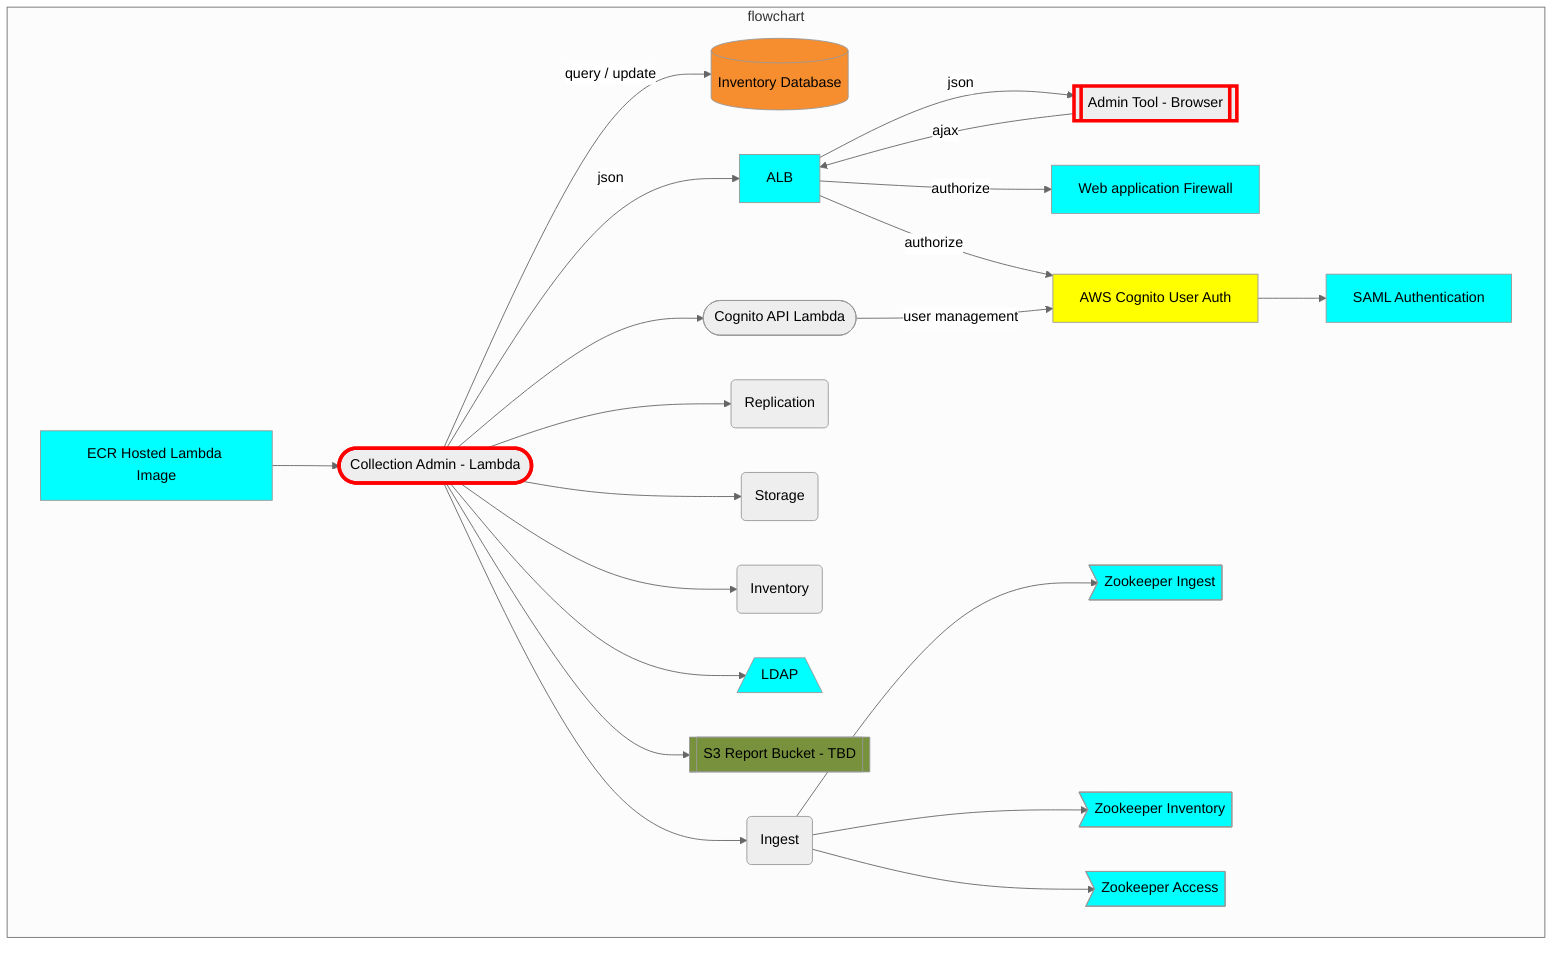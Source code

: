 %%{init: {'theme': 'neutral', 'securityLevel': 'loose'}}%%
graph TD
  RDSINV[(Inventory Database)]
  COLLADMIN([Collection Admin - Lambda])
  click COLLADMIN href "https://github.com/CDLUC3/mrt-admin-lambda" "source code"
  ADMINWEB[[Admin Tool - Browser]]
  click ADMINWEB href "https://github.com/CDLUC3/mrt-admin-lambda" "source code"
  COGLAMB([Cognito API Lambda])
  click COGLAMB href "https://github.com/CDLUC3/mrt-admin-lambda/cognito-lambda-nonvpc" "source code"
  WAF[Web application Firewall]
  COG[AWS Cognito User Auth]
  SAML[SAML Authentication]
  ECR[ECR Hosted Lambda Image]
  ING(Ingest)
  INV(Inventory)
  STORE(Storage)
  REP(Replication)
  click ING href "https://github.com/CDLUC3/mrt-ingest" "source code"
  ZOOING>Zookeeper Ingest]
  click ZOOING href "https://github.com/CDLUC3/mrt-zoo" "source code"
  LDAP[/LDAP\]
  ZOOINV>Zookeeper Inventory]
  ZOOACC>Zookeeper Access]
  S3RPT[[S3 Report Bucket - TBD]]

  subgraph flowchart
    COLLADMIN --> |"query / update"| RDSINV
    COLLADMIN --> |json| ALB
    ADMINWEB --> |ajax| ALB
    ALB --> |json| ADMINWEB
    ALB --> |authorize| WAF
    ALB --> |authorize| COG
    ECR --> COLLADMIN
    COLLADMIN --> ING
    COLLADMIN --> REP
    COLLADMIN --> STORE
    COLLADMIN --> INV
    COLLADMIN --> LDAP
    COLLADMIN --> S3RPT
    COLLADMIN --> COGLAMB
    COGLAMB --> |user management| COG
    COG --> SAML
    ING --> ZOOING
    ING --> ZOOINV
    ING --> ZOOACC
  end
  
  style RDSINV fill:#F68D2F
  style COLLADMIN stroke:red,stroke-width:4px
  style ADMINWEB stroke:red,stroke-width:4px
  style ALB fill:cyan
  style WAF fill:cyan
  style COG fill:cyan
  style ECR fill:cyan
  style ZOOING fill:cyan
  style ZOOINV fill:cyan
  style ZOOACC fill:cyan
  style LDAP fill:cyan
  style S3RPT fill:#77913C
  style SAML fill:cyan
  style COG fill:yellow